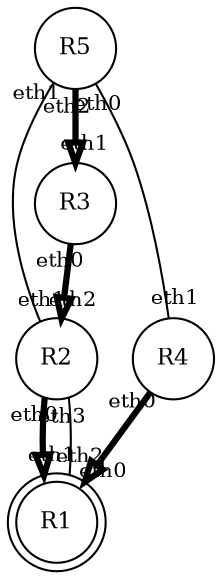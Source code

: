 graph "reso" {
  graph [outputorder=nodesfirst, overlap="scale", mindist=5, K=1] ;
  edge [labelfontsize=10, fontsize=8, labeldistance=1.0, len=2.0] ;
  node [fontsize=11] ;
  "R1" [shape=doublecircle] ;
  "R2" [shape=circle] ;
  "R3" [shape=circle] ;
  "R4" [shape=circle] ;
  "R5" [shape=circle] ;
  "R4" -- "R1" [headlabel="eth0", taillabel="eth0", dir="both", arrowtail=none, arrowhead=empty, penwidth=3] ;
  "R2" -- "R1" [headlabel="eth1", taillabel="eth0", dir="both", arrowtail=none, arrowhead=empty, penwidth=3] ;
  "R2" -- "R1" [headlabel="eth2", taillabel="eth3", dir="both", arrowtail=none, arrowhead=none] ;
  "R5" -- "R2" [headlabel="eth1", taillabel="eth1", dir="both", arrowtail=none, arrowhead=none] ;
  "R3" -- "R2" [headlabel="eth2", taillabel="eth0", dir="both", arrowtail=none, arrowhead=empty, penwidth=3] ;
  "R5" -- "R3" [headlabel="eth1", taillabel="eth2", dir="both", arrowtail=none, arrowhead=empty, penwidth=3] ;
  "R5" -- "R4" [headlabel="eth1", taillabel="eth0", dir="both", arrowtail=none, arrowhead=none] ;
}
